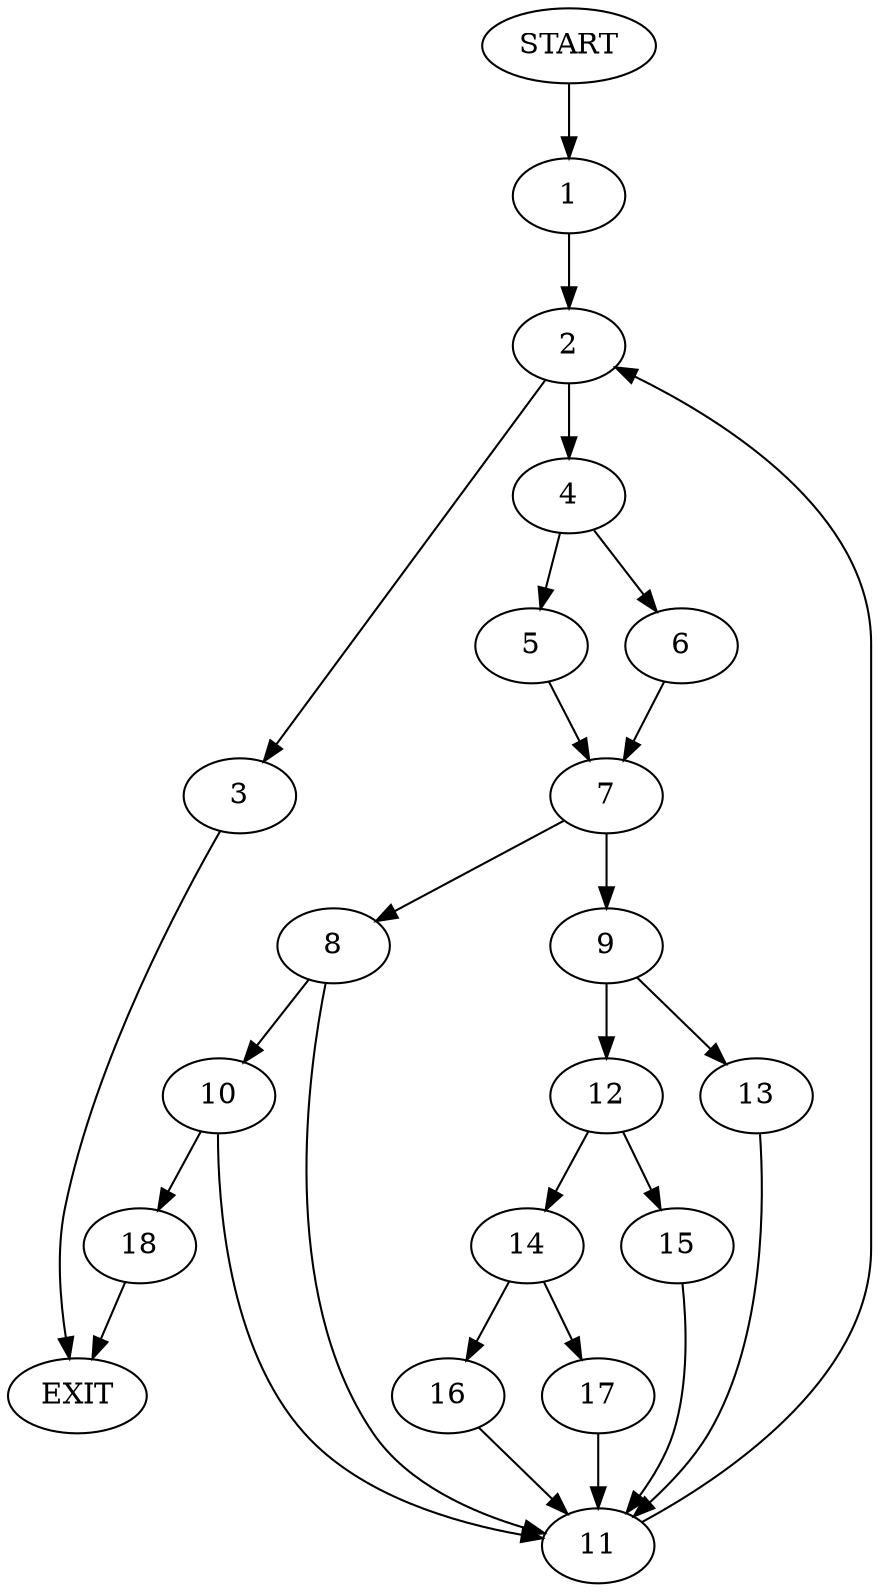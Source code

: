 digraph {
0 [label="START"]
19 [label="EXIT"]
0 -> 1
1 -> 2
2 -> 3
2 -> 4
4 -> 5
4 -> 6
3 -> 19
6 -> 7
5 -> 7
7 -> 8
7 -> 9
8 -> 10
8 -> 11
9 -> 12
9 -> 13
12 -> 14
12 -> 15
13 -> 11
11 -> 2
14 -> 16
14 -> 17
15 -> 11
17 -> 11
16 -> 11
10 -> 18
10 -> 11
18 -> 19
}
